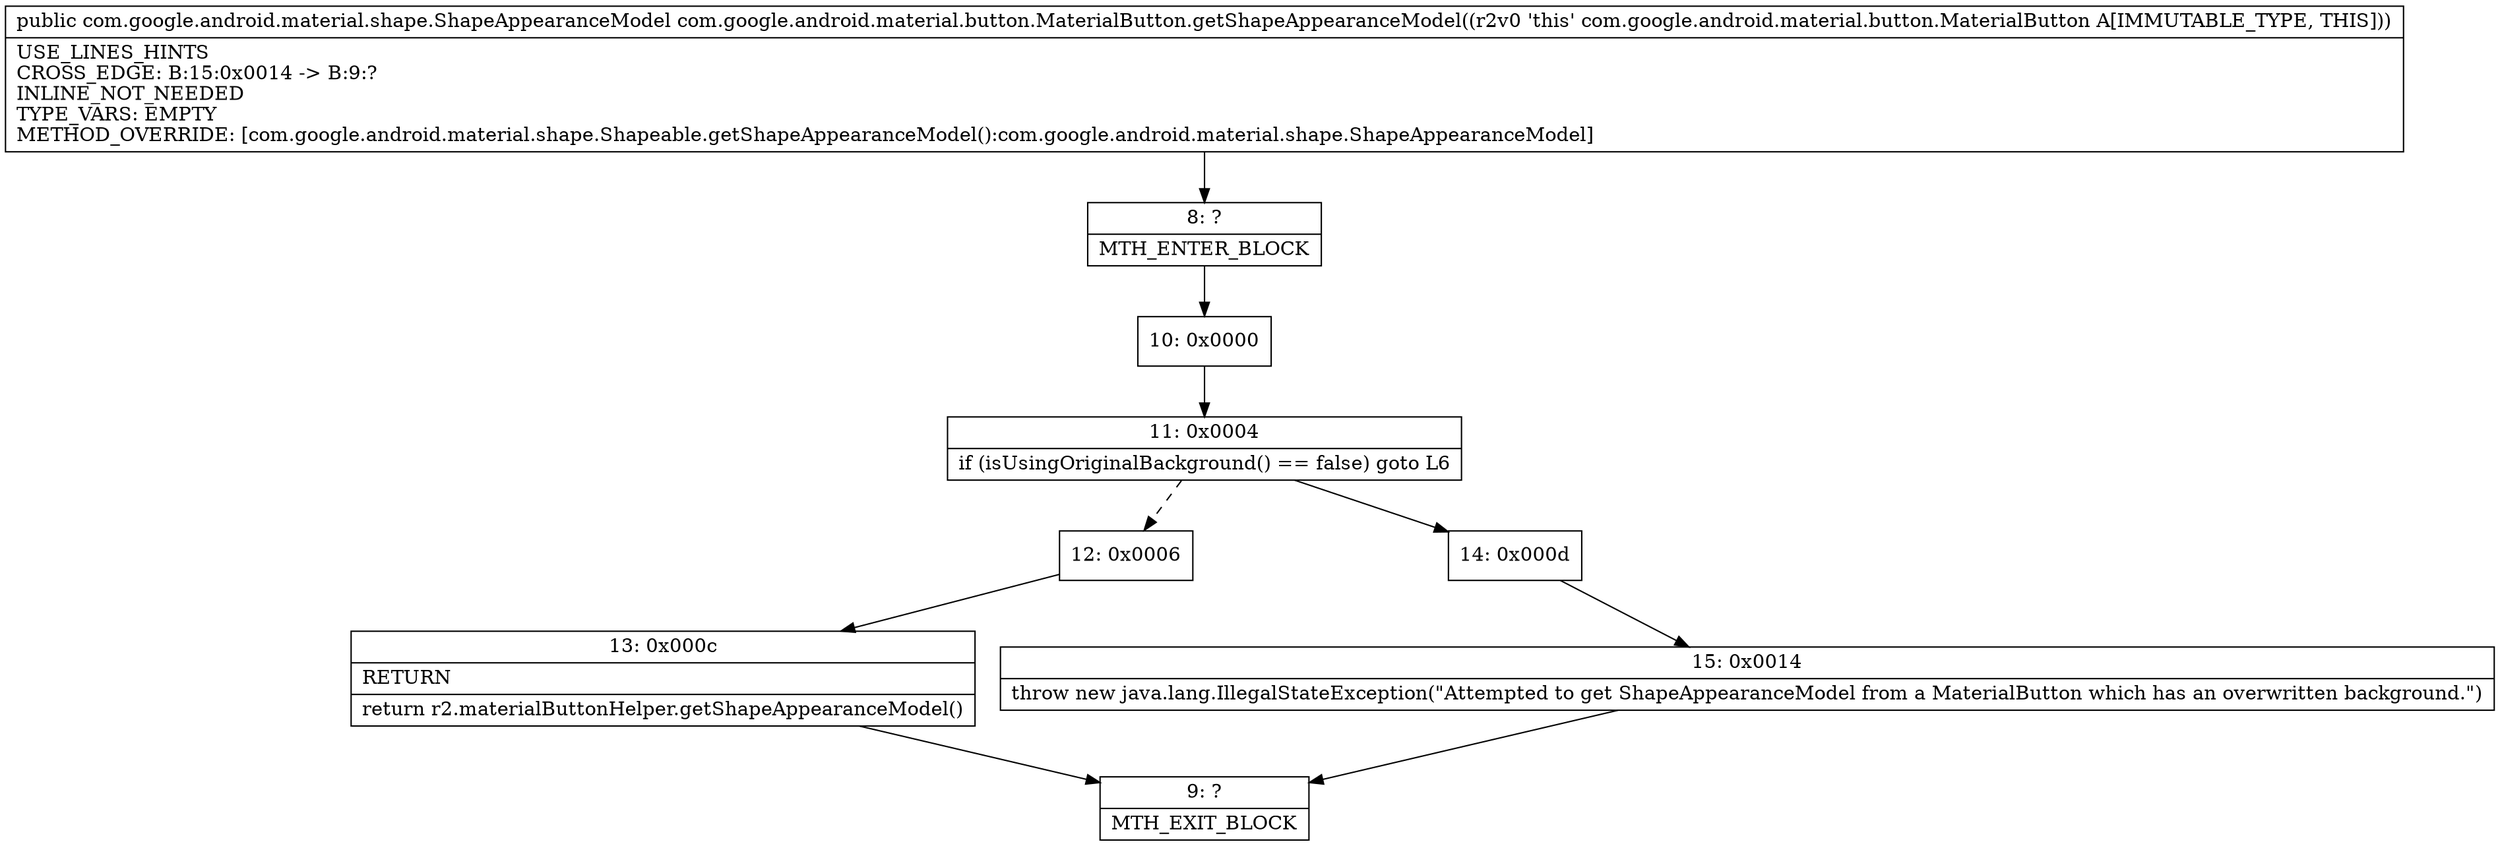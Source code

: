 digraph "CFG forcom.google.android.material.button.MaterialButton.getShapeAppearanceModel()Lcom\/google\/android\/material\/shape\/ShapeAppearanceModel;" {
Node_8 [shape=record,label="{8\:\ ?|MTH_ENTER_BLOCK\l}"];
Node_10 [shape=record,label="{10\:\ 0x0000}"];
Node_11 [shape=record,label="{11\:\ 0x0004|if (isUsingOriginalBackground() == false) goto L6\l}"];
Node_12 [shape=record,label="{12\:\ 0x0006}"];
Node_13 [shape=record,label="{13\:\ 0x000c|RETURN\l|return r2.materialButtonHelper.getShapeAppearanceModel()\l}"];
Node_9 [shape=record,label="{9\:\ ?|MTH_EXIT_BLOCK\l}"];
Node_14 [shape=record,label="{14\:\ 0x000d}"];
Node_15 [shape=record,label="{15\:\ 0x0014|throw new java.lang.IllegalStateException(\"Attempted to get ShapeAppearanceModel from a MaterialButton which has an overwritten background.\")\l}"];
MethodNode[shape=record,label="{public com.google.android.material.shape.ShapeAppearanceModel com.google.android.material.button.MaterialButton.getShapeAppearanceModel((r2v0 'this' com.google.android.material.button.MaterialButton A[IMMUTABLE_TYPE, THIS]))  | USE_LINES_HINTS\lCROSS_EDGE: B:15:0x0014 \-\> B:9:?\lINLINE_NOT_NEEDED\lTYPE_VARS: EMPTY\lMETHOD_OVERRIDE: [com.google.android.material.shape.Shapeable.getShapeAppearanceModel():com.google.android.material.shape.ShapeAppearanceModel]\l}"];
MethodNode -> Node_8;Node_8 -> Node_10;
Node_10 -> Node_11;
Node_11 -> Node_12[style=dashed];
Node_11 -> Node_14;
Node_12 -> Node_13;
Node_13 -> Node_9;
Node_14 -> Node_15;
Node_15 -> Node_9;
}

